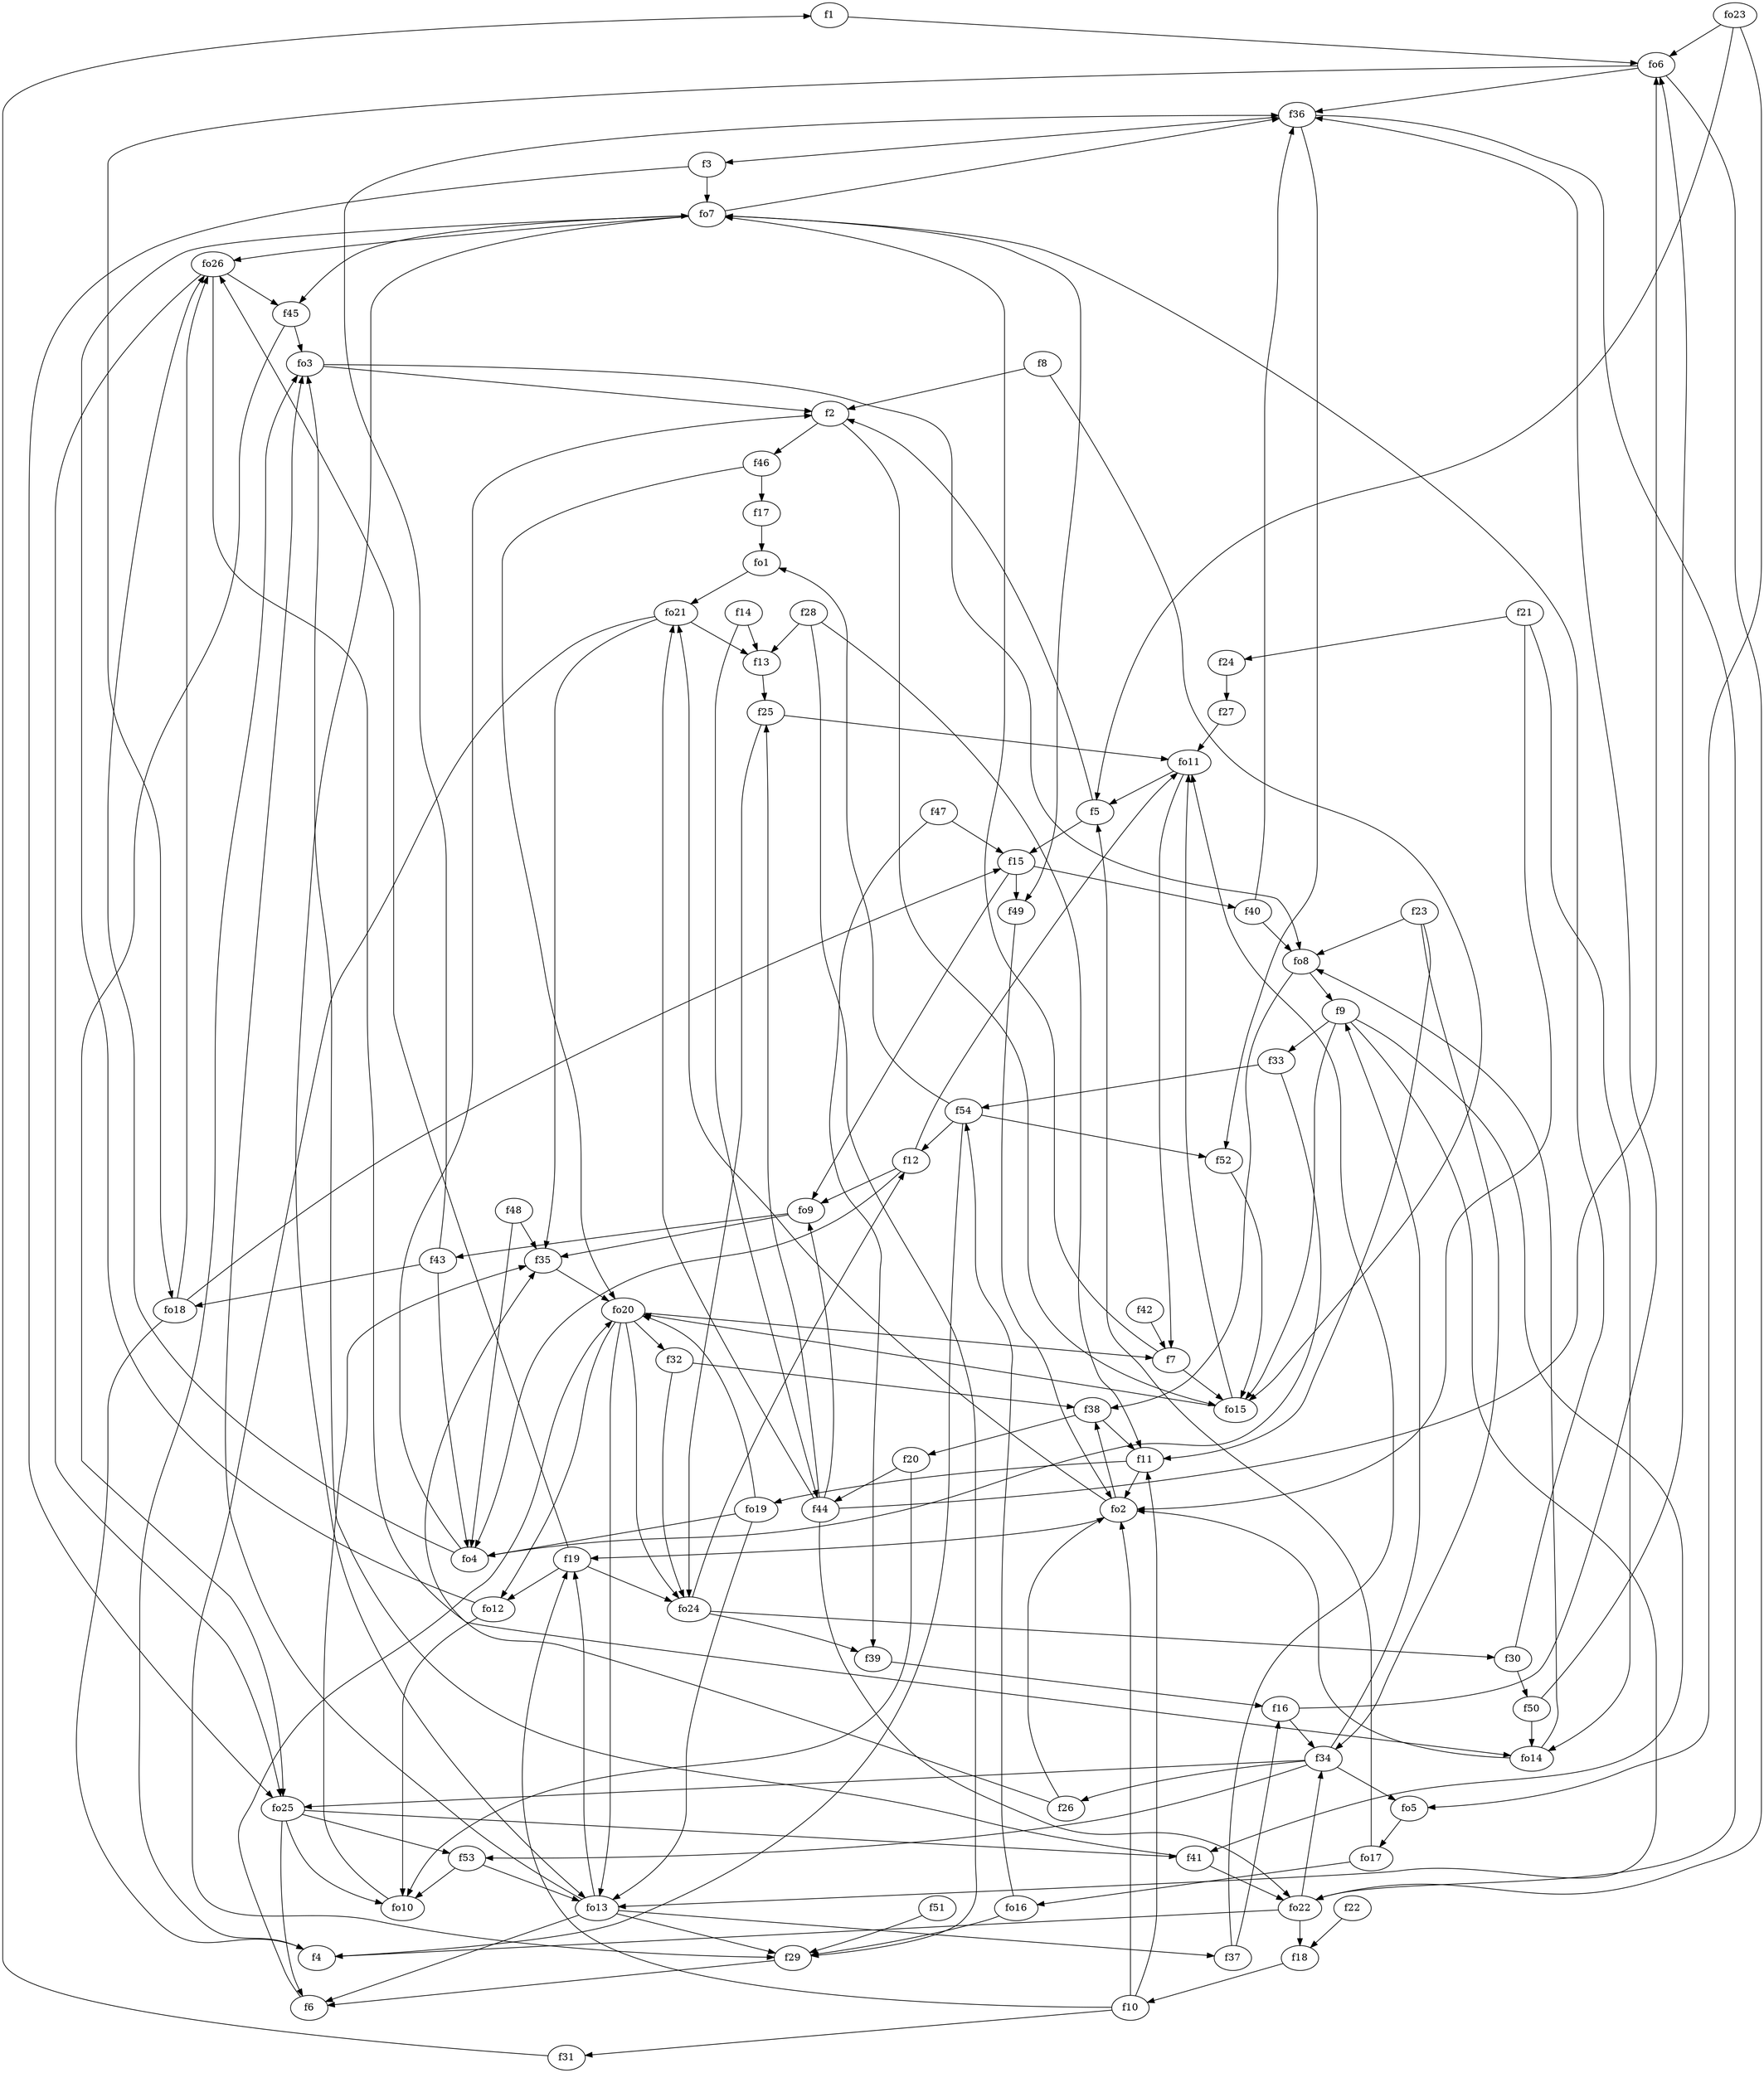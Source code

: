 strict digraph  {
f1;
f2;
f3;
f4;
f5;
f6;
f7;
f8;
f9;
f10;
f11;
f12;
f13;
f14;
f15;
f16;
f17;
f18;
f19;
f20;
f21;
f22;
f23;
f24;
f25;
f26;
f27;
f28;
f29;
f30;
f31;
f32;
f33;
f34;
f35;
f36;
f37;
f38;
f39;
f40;
f41;
f42;
f43;
f44;
f45;
f46;
f47;
f48;
f49;
f50;
f51;
f52;
f53;
f54;
fo1;
fo2;
fo3;
fo4;
fo5;
fo6;
fo7;
fo8;
fo9;
fo10;
fo11;
fo12;
fo13;
fo14;
fo15;
fo16;
fo17;
fo18;
fo19;
fo20;
fo21;
fo22;
fo23;
fo24;
fo25;
fo26;
f1 -> fo6  [weight=2];
f2 -> fo15  [weight=2];
f2 -> f46  [weight=2];
f3 -> fo25  [weight=2];
f3 -> fo7  [weight=2];
f4 -> fo3  [weight=2];
f5 -> f15  [weight=2];
f5 -> f2  [weight=2];
f6 -> fo20  [weight=2];
f7 -> fo7  [weight=2];
f7 -> fo15  [weight=2];
f8 -> f2  [weight=2];
f8 -> fo15  [weight=2];
f9 -> fo15  [weight=2];
f9 -> f33  [weight=2];
f9 -> fo13  [weight=2];
f9 -> f41  [weight=2];
f10 -> fo2  [weight=2];
f10 -> f31  [weight=2];
f10 -> f11  [weight=2];
f10 -> f19  [weight=2];
f11 -> fo2  [weight=2];
f11 -> fo19  [weight=2];
f12 -> fo4  [weight=2];
f12 -> fo11  [weight=2];
f12 -> fo9  [weight=2];
f13 -> f25  [weight=2];
f14 -> f44  [weight=2];
f14 -> f13  [weight=2];
f15 -> f49  [weight=2];
f15 -> f40  [weight=2];
f15 -> fo9  [weight=2];
f16 -> f34  [weight=2];
f16 -> f36  [weight=2];
f17 -> fo1  [weight=2];
f18 -> f10  [weight=2];
f19 -> fo24  [weight=2];
f19 -> fo12  [weight=2];
f19 -> fo26  [weight=2];
f20 -> f44  [weight=2];
f20 -> fo10  [weight=2];
f21 -> fo2  [weight=2];
f21 -> f24  [weight=2];
f21 -> fo14  [weight=2];
f22 -> f18  [weight=2];
f23 -> fo8  [weight=2];
f23 -> f34  [weight=2];
f23 -> f11  [weight=2];
f24 -> f27  [weight=2];
f25 -> fo24  [weight=2];
f25 -> fo11  [weight=2];
f26 -> fo2  [weight=2];
f26 -> f35  [weight=2];
f27 -> fo11  [weight=2];
f28 -> f13  [weight=2];
f28 -> f11  [weight=2];
f28 -> f29  [weight=2];
f29 -> f6  [weight=2];
f30 -> fo7  [weight=2];
f30 -> f50  [weight=2];
f31 -> f1  [weight=2];
f32 -> f38  [weight=2];
f32 -> fo24  [weight=2];
f33 -> fo4  [weight=2];
f33 -> f54  [weight=2];
f34 -> f9  [weight=2];
f34 -> fo5  [weight=2];
f34 -> f53  [weight=2];
f34 -> fo25  [weight=2];
f34 -> f26  [weight=2];
f35 -> fo20  [weight=2];
f36 -> f3  [weight=2];
f36 -> fo22  [weight=2];
f36 -> f52  [weight=2];
f37 -> fo11  [weight=2];
f37 -> f16  [weight=2];
f38 -> f11  [weight=2];
f38 -> f20  [weight=2];
f39 -> f16  [weight=2];
f40 -> f36  [weight=2];
f40 -> fo8  [weight=2];
f41 -> fo22  [weight=2];
f41 -> fo3  [weight=2];
f42 -> f7  [weight=2];
f43 -> fo4  [weight=2];
f43 -> f36  [weight=2];
f43 -> fo18  [weight=2];
f44 -> f25  [weight=2];
f44 -> fo9  [weight=2];
f44 -> fo6  [weight=2];
f44 -> fo22  [weight=2];
f44 -> fo21  [weight=2];
f45 -> fo25  [weight=2];
f45 -> fo3  [weight=2];
f46 -> fo20  [weight=2];
f46 -> f17  [weight=2];
f47 -> f39  [weight=2];
f47 -> f15  [weight=2];
f48 -> f35  [weight=2];
f48 -> fo4  [weight=2];
f49 -> fo2  [weight=2];
f50 -> fo14  [weight=2];
f50 -> fo6  [weight=2];
f51 -> f29  [weight=2];
f52 -> fo15  [weight=2];
f53 -> fo10  [weight=2];
f53 -> fo13  [weight=2];
f54 -> f4  [weight=2];
f54 -> f12  [weight=2];
f54 -> f52  [weight=2];
f54 -> fo1  [weight=2];
fo1 -> fo21  [weight=2];
fo2 -> f38  [weight=2];
fo2 -> fo21  [weight=2];
fo2 -> f19  [weight=2];
fo3 -> fo8  [weight=2];
fo3 -> f2  [weight=2];
fo4 -> fo26  [weight=2];
fo4 -> f2  [weight=2];
fo5 -> fo17  [weight=2];
fo6 -> fo22  [weight=2];
fo6 -> f36  [weight=2];
fo6 -> fo18  [weight=2];
fo7 -> fo26  [weight=2];
fo7 -> fo13  [weight=2];
fo7 -> f49  [weight=2];
fo7 -> f36  [weight=2];
fo7 -> f45  [weight=2];
fo8 -> f38  [weight=2];
fo8 -> f9  [weight=2];
fo9 -> f35  [weight=2];
fo9 -> f43  [weight=2];
fo10 -> f35  [weight=2];
fo11 -> f5  [weight=2];
fo11 -> f7  [weight=2];
fo12 -> fo7  [weight=2];
fo12 -> fo10  [weight=2];
fo13 -> f6  [weight=2];
fo13 -> fo3  [weight=2];
fo13 -> f19  [weight=2];
fo13 -> f37  [weight=2];
fo13 -> f29  [weight=2];
fo14 -> fo2  [weight=2];
fo14 -> fo8  [weight=2];
fo15 -> fo20  [weight=2];
fo15 -> fo11  [weight=2];
fo16 -> f29  [weight=2];
fo16 -> f54  [weight=2];
fo17 -> f5  [weight=2];
fo17 -> fo16  [weight=2];
fo18 -> f15  [weight=2];
fo18 -> fo26  [weight=2];
fo18 -> f4  [weight=2];
fo19 -> fo13  [weight=2];
fo19 -> fo20  [weight=2];
fo19 -> fo4  [weight=2];
fo20 -> fo12  [weight=2];
fo20 -> fo13  [weight=2];
fo20 -> f32  [weight=2];
fo20 -> fo24  [weight=2];
fo20 -> f7  [weight=2];
fo21 -> f29  [weight=2];
fo21 -> f13  [weight=2];
fo21 -> f35  [weight=2];
fo22 -> f4  [weight=2];
fo22 -> f18  [weight=2];
fo22 -> f34  [weight=2];
fo23 -> f5  [weight=2];
fo23 -> fo6  [weight=2];
fo23 -> fo5  [weight=2];
fo24 -> f12  [weight=2];
fo24 -> f30  [weight=2];
fo24 -> f39  [weight=2];
fo25 -> f53  [weight=2];
fo25 -> fo10  [weight=2];
fo25 -> f41  [weight=2];
fo25 -> f6  [weight=2];
fo26 -> f45  [weight=2];
fo26 -> fo14  [weight=2];
fo26 -> fo25  [weight=2];
}

